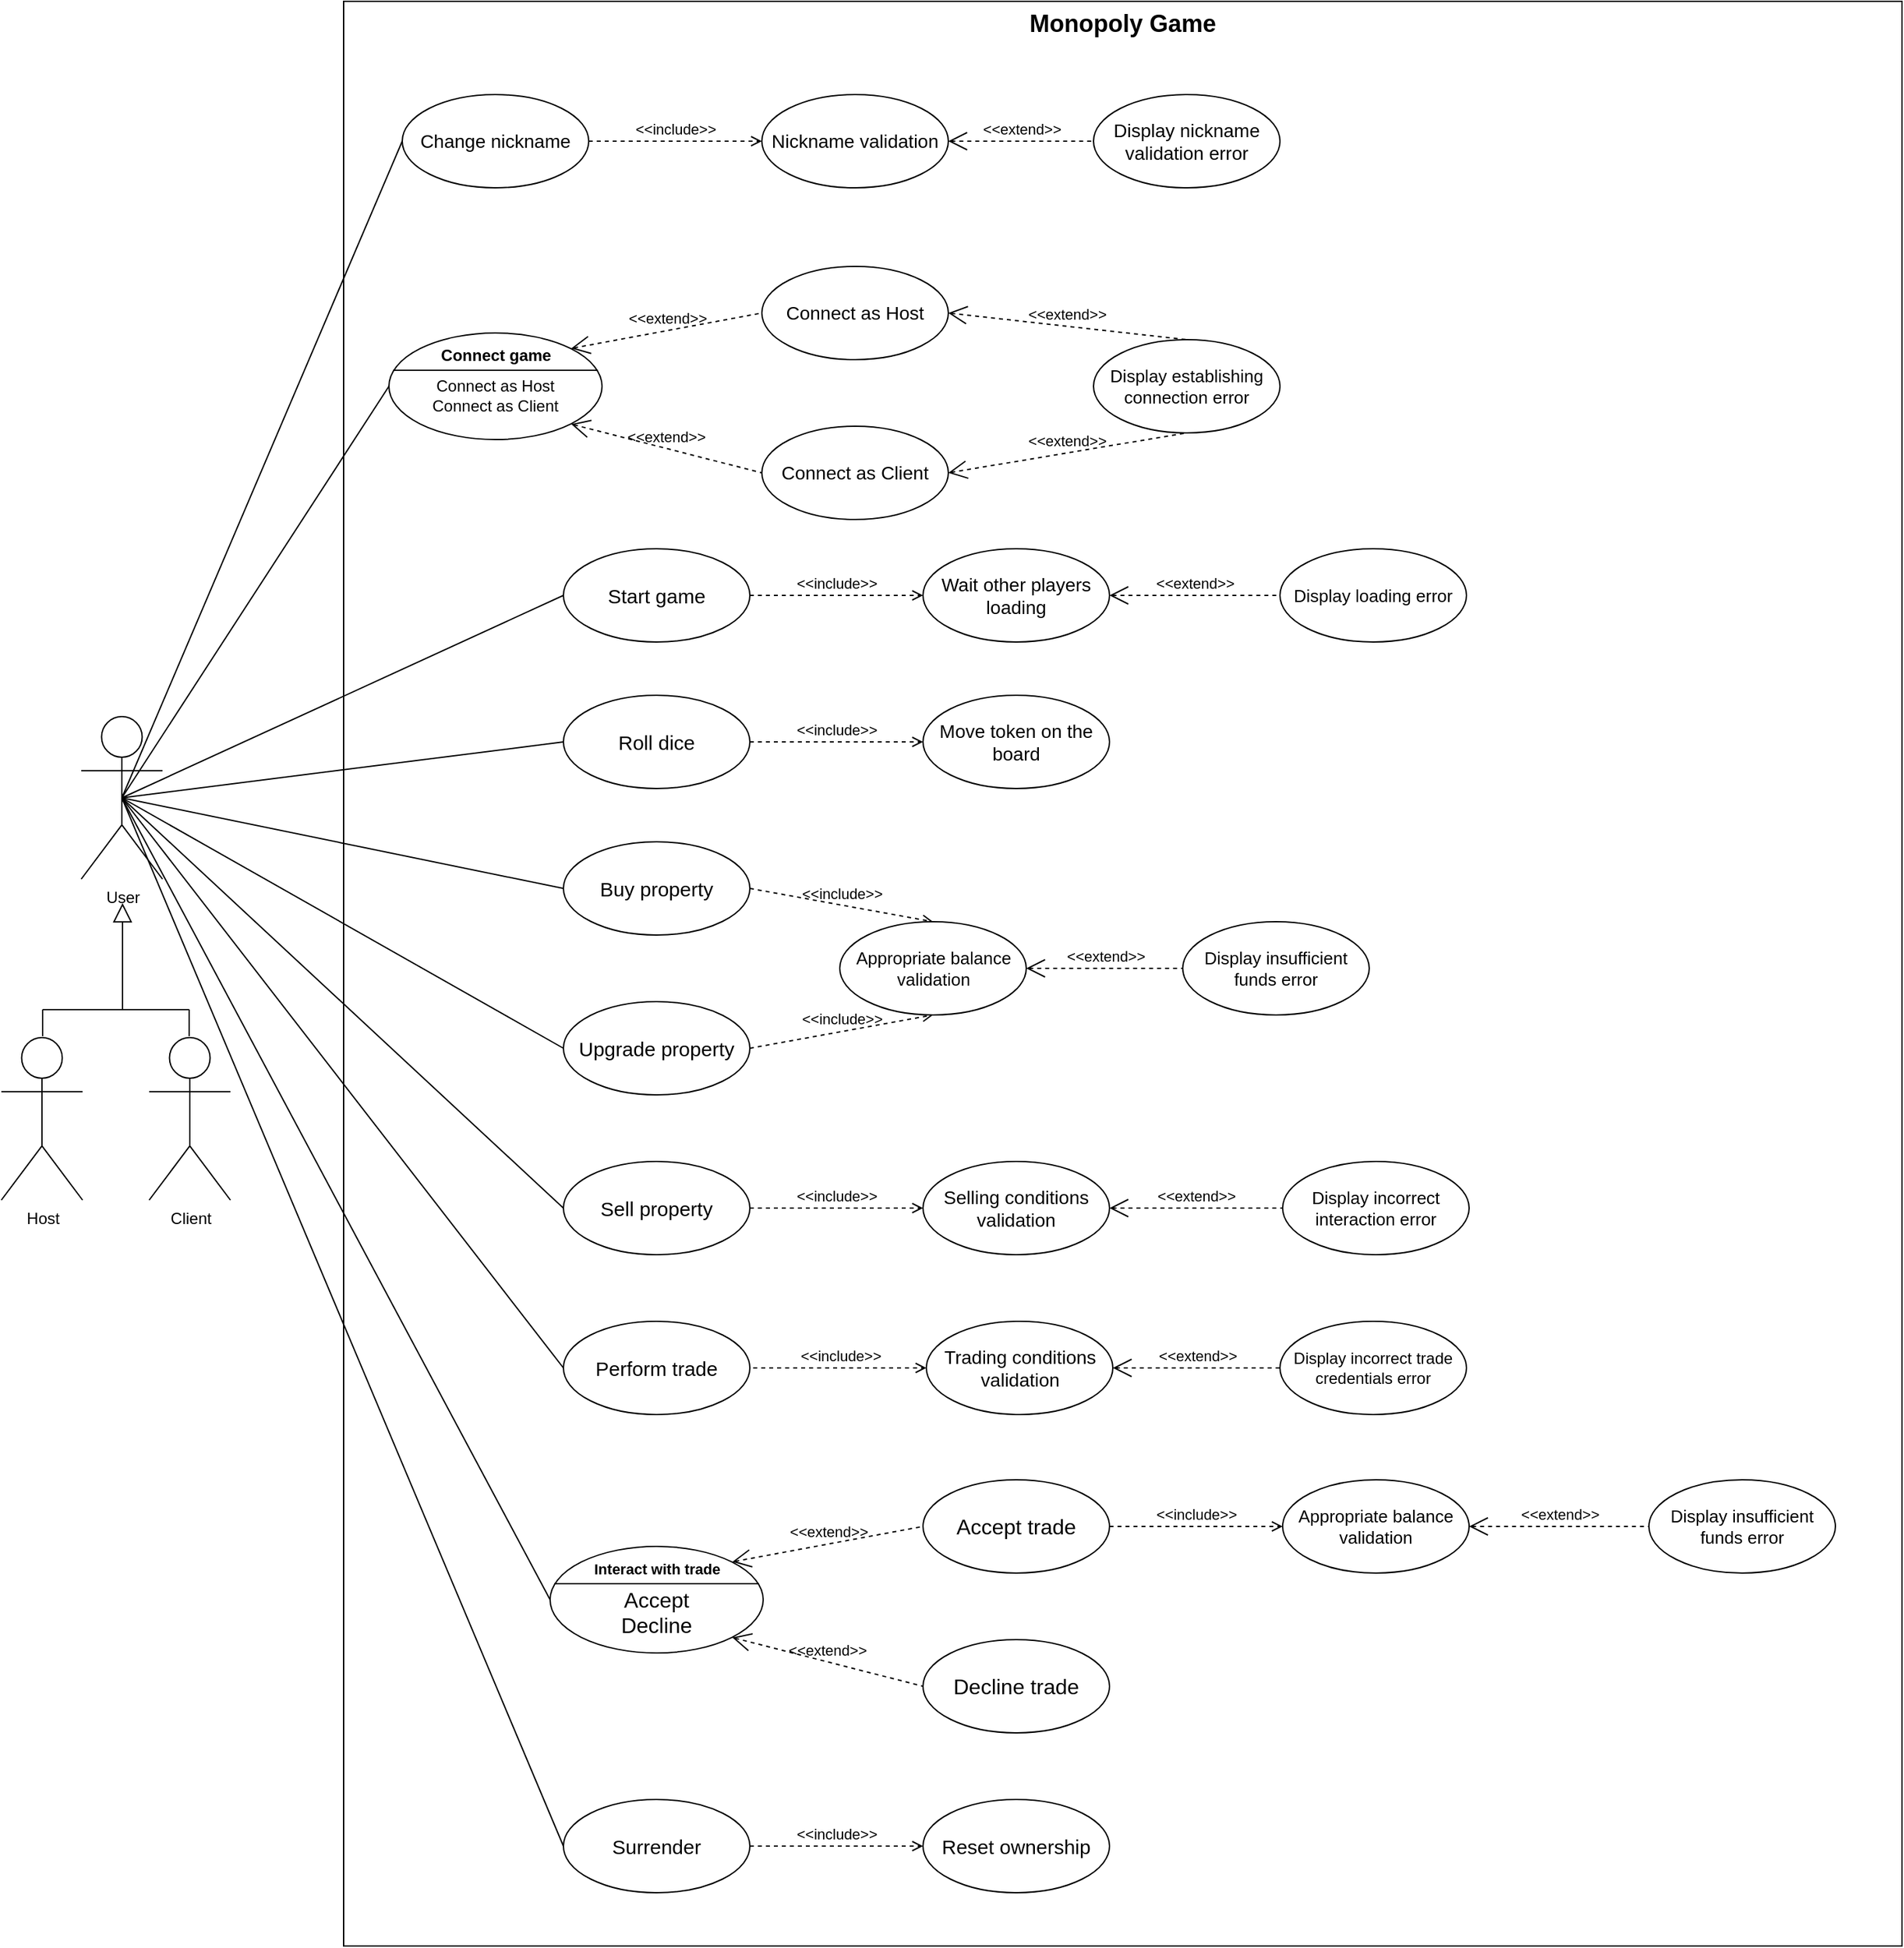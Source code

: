 <mxfile version="22.1.18" type="device">
  <diagram name="Page-1" id="Kqo-pxO4XgHnJpEa1qBh">
    <mxGraphModel dx="3000" dy="1666" grid="1" gridSize="10" guides="1" tooltips="1" connect="1" arrows="1" fold="1" page="1" pageScale="1" pageWidth="850" pageHeight="1100" math="0" shadow="0">
      <root>
        <mxCell id="0" />
        <mxCell id="1" parent="0" />
        <mxCell id="4ND7Bul3cTxb2pn3Mq99-2" value="&lt;font style=&quot;font-size: 18px;&quot;&gt;Monopoly Game&lt;/font&gt;" style="shape=rect;html=1;verticalAlign=top;fontStyle=1;whiteSpace=wrap;align=center;" parent="1" vertex="1">
          <mxGeometry x="410" y="530" width="1170" height="1460" as="geometry" />
        </mxCell>
        <mxCell id="4ND7Bul3cTxb2pn3Mq99-1" value="User" style="shape=umlActor;verticalLabelPosition=bottom;verticalAlign=top;html=1;" parent="1" vertex="1">
          <mxGeometry x="213" y="1067" width="61" height="122" as="geometry" />
        </mxCell>
        <mxCell id="4ND7Bul3cTxb2pn3Mq99-9" value="&lt;br&gt;Connect as Host&lt;br&gt;Connect as Client" style="html=1;shape=mxgraph.sysml.useCaseExtPt;whiteSpace=wrap;align=center;" parent="1" vertex="1">
          <mxGeometry x="444" y="779" width="160" height="80" as="geometry" />
        </mxCell>
        <mxCell id="4ND7Bul3cTxb2pn3Mq99-10" value="Connect game" style="resizable=0;html=1;verticalAlign=middle;align=center;labelBackgroundColor=none;fontStyle=1;" parent="4ND7Bul3cTxb2pn3Mq99-9" connectable="0" vertex="1">
          <mxGeometry x="80" y="17" as="geometry" />
        </mxCell>
        <mxCell id="4ND7Bul3cTxb2pn3Mq99-14" value="" style="edgeStyle=none;html=1;endArrow=block;endFill=0;endSize=12;verticalAlign=bottom;rounded=0;" parent="1" edge="1">
          <mxGeometry width="160" relative="1" as="geometry">
            <mxPoint x="244" y="1287" as="sourcePoint" />
            <mxPoint x="244" y="1207" as="targetPoint" />
          </mxGeometry>
        </mxCell>
        <mxCell id="4ND7Bul3cTxb2pn3Mq99-15" value="" style="endArrow=none;html=1;rounded=0;" parent="1" edge="1">
          <mxGeometry width="50" height="50" relative="1" as="geometry">
            <mxPoint x="184" y="1307" as="sourcePoint" />
            <mxPoint x="184" y="1287" as="targetPoint" />
          </mxGeometry>
        </mxCell>
        <mxCell id="4ND7Bul3cTxb2pn3Mq99-16" value="" style="endArrow=none;html=1;rounded=0;" parent="1" edge="1">
          <mxGeometry width="50" height="50" relative="1" as="geometry">
            <mxPoint x="294" y="1307" as="sourcePoint" />
            <mxPoint x="294" y="1287" as="targetPoint" />
          </mxGeometry>
        </mxCell>
        <mxCell id="4ND7Bul3cTxb2pn3Mq99-17" value="" style="endArrow=none;html=1;rounded=0;" parent="1" edge="1">
          <mxGeometry width="50" height="50" relative="1" as="geometry">
            <mxPoint x="184" y="1287" as="sourcePoint" />
            <mxPoint x="244" y="1287" as="targetPoint" />
          </mxGeometry>
        </mxCell>
        <mxCell id="4ND7Bul3cTxb2pn3Mq99-18" value="" style="endArrow=none;html=1;rounded=0;" parent="1" edge="1">
          <mxGeometry width="50" height="50" relative="1" as="geometry">
            <mxPoint x="234" y="1287" as="sourcePoint" />
            <mxPoint x="294" y="1287" as="targetPoint" />
          </mxGeometry>
        </mxCell>
        <mxCell id="4ND7Bul3cTxb2pn3Mq99-22" value="&lt;font style=&quot;font-size: 14px;&quot;&gt;Connect as Host&lt;/font&gt;" style="ellipse;whiteSpace=wrap;html=1;" parent="1" vertex="1">
          <mxGeometry x="724" y="729" width="140" height="70" as="geometry" />
        </mxCell>
        <mxCell id="4ND7Bul3cTxb2pn3Mq99-23" value="&lt;font style=&quot;font-size: 14px;&quot;&gt;Connect as Client&lt;/font&gt;" style="ellipse;whiteSpace=wrap;html=1;" parent="1" vertex="1">
          <mxGeometry x="724" y="849" width="140" height="70" as="geometry" />
        </mxCell>
        <mxCell id="4ND7Bul3cTxb2pn3Mq99-24" value="&amp;lt;&amp;lt;extend&amp;gt;&amp;gt;" style="edgeStyle=none;html=1;startArrow=open;endArrow=none;startSize=12;verticalAlign=bottom;dashed=1;labelBackgroundColor=none;rounded=0;entryX=0;entryY=0.5;entryDx=0;entryDy=0;exitX=0.855;exitY=0.145;exitDx=0;exitDy=0;exitPerimeter=0;" parent="1" source="4ND7Bul3cTxb2pn3Mq99-9" target="4ND7Bul3cTxb2pn3Mq99-22" edge="1">
          <mxGeometry width="160" relative="1" as="geometry">
            <mxPoint x="504" y="763.5" as="sourcePoint" />
            <mxPoint x="664" y="763.5" as="targetPoint" />
          </mxGeometry>
        </mxCell>
        <mxCell id="4ND7Bul3cTxb2pn3Mq99-25" value="&amp;lt;&amp;lt;extend&amp;gt;&amp;gt;" style="edgeStyle=none;html=1;startArrow=open;endArrow=none;startSize=12;verticalAlign=bottom;dashed=1;labelBackgroundColor=none;rounded=0;entryX=0;entryY=0.5;entryDx=0;entryDy=0;exitX=0.855;exitY=0.855;exitDx=0;exitDy=0;exitPerimeter=0;" parent="1" source="4ND7Bul3cTxb2pn3Mq99-9" target="4ND7Bul3cTxb2pn3Mq99-23" edge="1">
          <mxGeometry width="160" relative="1" as="geometry">
            <mxPoint x="591" y="801" as="sourcePoint" />
            <mxPoint x="734" y="774" as="targetPoint" />
          </mxGeometry>
        </mxCell>
        <mxCell id="4ND7Bul3cTxb2pn3Mq99-26" value="&lt;font style=&quot;font-size: 13px;&quot;&gt;Display establishing connection error&lt;/font&gt;" style="ellipse;whiteSpace=wrap;html=1;" parent="1" vertex="1">
          <mxGeometry x="973" y="784" width="140" height="70" as="geometry" />
        </mxCell>
        <mxCell id="4ND7Bul3cTxb2pn3Mq99-27" value="&amp;lt;&amp;lt;extend&amp;gt;&amp;gt;" style="edgeStyle=none;html=1;startArrow=open;endArrow=none;startSize=12;verticalAlign=bottom;dashed=1;labelBackgroundColor=none;rounded=0;entryX=0.5;entryY=0;entryDx=0;entryDy=0;exitX=1;exitY=0.5;exitDx=0;exitDy=0;" parent="1" source="4ND7Bul3cTxb2pn3Mq99-22" target="4ND7Bul3cTxb2pn3Mq99-26" edge="1">
          <mxGeometry width="160" relative="1" as="geometry">
            <mxPoint x="854" y="779" as="sourcePoint" />
            <mxPoint x="997" y="752" as="targetPoint" />
          </mxGeometry>
        </mxCell>
        <mxCell id="4ND7Bul3cTxb2pn3Mq99-28" value="&amp;lt;&amp;lt;extend&amp;gt;&amp;gt;" style="edgeStyle=none;html=1;startArrow=open;endArrow=none;startSize=12;verticalAlign=bottom;dashed=1;labelBackgroundColor=none;rounded=0;entryX=0.5;entryY=1;entryDx=0;entryDy=0;exitX=1;exitY=0.5;exitDx=0;exitDy=0;" parent="1" source="4ND7Bul3cTxb2pn3Mq99-23" target="4ND7Bul3cTxb2pn3Mq99-26" edge="1">
          <mxGeometry width="160" relative="1" as="geometry">
            <mxPoint x="854" y="859" as="sourcePoint" />
            <mxPoint x="1004" y="879" as="targetPoint" />
          </mxGeometry>
        </mxCell>
        <mxCell id="4ND7Bul3cTxb2pn3Mq99-29" value="&lt;font style=&quot;font-size: 15px;&quot;&gt;Start game&lt;/font&gt;" style="ellipse;whiteSpace=wrap;html=1;" parent="1" vertex="1">
          <mxGeometry x="575" y="941" width="140" height="70" as="geometry" />
        </mxCell>
        <mxCell id="4ND7Bul3cTxb2pn3Mq99-31" value="" style="endArrow=none;html=1;rounded=0;exitX=0.5;exitY=0.5;exitDx=0;exitDy=0;exitPerimeter=0;entryX=0;entryY=0.5;entryDx=0;entryDy=0;entryPerimeter=0;" parent="1" source="4ND7Bul3cTxb2pn3Mq99-1" target="4ND7Bul3cTxb2pn3Mq99-9" edge="1">
          <mxGeometry width="50" height="50" relative="1" as="geometry">
            <mxPoint x="305" y="760" as="sourcePoint" />
            <mxPoint x="355" y="710" as="targetPoint" />
          </mxGeometry>
        </mxCell>
        <mxCell id="4ND7Bul3cTxb2pn3Mq99-32" value="" style="endArrow=none;html=1;rounded=0;exitX=0.5;exitY=0.5;exitDx=0;exitDy=0;exitPerimeter=0;entryX=0;entryY=0.5;entryDx=0;entryDy=0;" parent="1" source="4ND7Bul3cTxb2pn3Mq99-1" target="4ND7Bul3cTxb2pn3Mq99-35" edge="1">
          <mxGeometry width="50" height="50" relative="1" as="geometry">
            <mxPoint x="315" y="810" as="sourcePoint" />
            <mxPoint x="454" y="708" as="targetPoint" />
          </mxGeometry>
        </mxCell>
        <mxCell id="4ND7Bul3cTxb2pn3Mq99-34" value="&lt;font style=&quot;font-size: 15px;&quot;&gt;Roll dice&lt;/font&gt;" style="ellipse;whiteSpace=wrap;html=1;" parent="1" vertex="1">
          <mxGeometry x="575" y="1051" width="140" height="70" as="geometry" />
        </mxCell>
        <mxCell id="4ND7Bul3cTxb2pn3Mq99-35" value="&lt;font style=&quot;font-size: 15px;&quot;&gt;Buy property&lt;br&gt;&lt;/font&gt;" style="ellipse;whiteSpace=wrap;html=1;" parent="1" vertex="1">
          <mxGeometry x="575" y="1161" width="140" height="70" as="geometry" />
        </mxCell>
        <mxCell id="4ND7Bul3cTxb2pn3Mq99-36" value="&lt;font style=&quot;font-size: 15px;&quot;&gt;Sell property&lt;br&gt;&lt;/font&gt;" style="ellipse;whiteSpace=wrap;html=1;" parent="1" vertex="1">
          <mxGeometry x="575" y="1401" width="140" height="70" as="geometry" />
        </mxCell>
        <mxCell id="4ND7Bul3cTxb2pn3Mq99-37" value="&lt;font style=&quot;font-size: 15px;&quot;&gt;Perform trade&lt;br&gt;&lt;/font&gt;" style="ellipse;whiteSpace=wrap;html=1;" parent="1" vertex="1">
          <mxGeometry x="575" y="1521" width="140" height="70" as="geometry" />
        </mxCell>
        <mxCell id="4ND7Bul3cTxb2pn3Mq99-38" value="" style="endArrow=none;html=1;rounded=0;exitX=0.5;exitY=0.5;exitDx=0;exitDy=0;exitPerimeter=0;entryX=0;entryY=0.5;entryDx=0;entryDy=0;" parent="1" source="4ND7Bul3cTxb2pn3Mq99-1" target="4ND7Bul3cTxb2pn3Mq99-34" edge="1">
          <mxGeometry width="50" height="50" relative="1" as="geometry">
            <mxPoint x="315" y="810" as="sourcePoint" />
            <mxPoint x="464" y="875" as="targetPoint" />
          </mxGeometry>
        </mxCell>
        <mxCell id="4ND7Bul3cTxb2pn3Mq99-39" value="&lt;font style=&quot;font-size: 15px;&quot;&gt;Upgrade property&lt;br&gt;&lt;/font&gt;" style="ellipse;whiteSpace=wrap;html=1;" parent="1" vertex="1">
          <mxGeometry x="575" y="1281" width="140" height="70" as="geometry" />
        </mxCell>
        <mxCell id="4ND7Bul3cTxb2pn3Mq99-40" value="&amp;lt;&amp;lt;include&amp;gt;&amp;gt;" style="edgeStyle=none;html=1;endArrow=open;verticalAlign=bottom;dashed=1;labelBackgroundColor=none;rounded=0;exitX=1;exitY=0.5;exitDx=0;exitDy=0;entryX=0;entryY=0.5;entryDx=0;entryDy=0;" parent="1" source="4ND7Bul3cTxb2pn3Mq99-29" target="4ND7Bul3cTxb2pn3Mq99-41" edge="1">
          <mxGeometry width="160" relative="1" as="geometry">
            <mxPoint x="714" y="955.52" as="sourcePoint" />
            <mxPoint x="874" y="955.52" as="targetPoint" />
          </mxGeometry>
        </mxCell>
        <mxCell id="4ND7Bul3cTxb2pn3Mq99-41" value="&lt;font style=&quot;&quot;&gt;&lt;font style=&quot;font-size: 14px;&quot;&gt;Wait other players loading&lt;/font&gt;&lt;br&gt;&lt;/font&gt;" style="ellipse;whiteSpace=wrap;html=1;" parent="1" vertex="1">
          <mxGeometry x="845" y="941" width="140" height="70" as="geometry" />
        </mxCell>
        <mxCell id="4ND7Bul3cTxb2pn3Mq99-42" value="&lt;font style=&quot;font-size: 13px;&quot;&gt;Display loading error&lt;/font&gt;" style="ellipse;whiteSpace=wrap;html=1;" parent="1" vertex="1">
          <mxGeometry x="1113" y="941" width="140" height="70" as="geometry" />
        </mxCell>
        <mxCell id="4ND7Bul3cTxb2pn3Mq99-43" value="&amp;lt;&amp;lt;extend&amp;gt;&amp;gt;" style="edgeStyle=none;html=1;startArrow=open;endArrow=none;startSize=12;verticalAlign=bottom;dashed=1;labelBackgroundColor=none;rounded=0;entryX=0;entryY=0.5;entryDx=0;entryDy=0;exitX=1;exitY=0.5;exitDx=0;exitDy=0;" parent="1" source="4ND7Bul3cTxb2pn3Mq99-41" target="4ND7Bul3cTxb2pn3Mq99-42" edge="1">
          <mxGeometry width="160" relative="1" as="geometry">
            <mxPoint x="874" y="894" as="sourcePoint" />
            <mxPoint x="1053" y="864" as="targetPoint" />
          </mxGeometry>
        </mxCell>
        <mxCell id="4ND7Bul3cTxb2pn3Mq99-44" value="&lt;font style=&quot;font-size: 13px;&quot;&gt;Display insufficient funds error&lt;/font&gt;" style="ellipse;whiteSpace=wrap;html=1;" parent="1" vertex="1">
          <mxGeometry x="1040" y="1221" width="140" height="70" as="geometry" />
        </mxCell>
        <mxCell id="4ND7Bul3cTxb2pn3Mq99-45" value="&amp;lt;&amp;lt;extend&amp;gt;&amp;gt;" style="edgeStyle=none;html=1;startArrow=open;endArrow=none;startSize=12;verticalAlign=bottom;dashed=1;labelBackgroundColor=none;rounded=0;entryX=0;entryY=0.5;entryDx=0;entryDy=0;exitX=1;exitY=0.5;exitDx=0;exitDy=0;" parent="1" source="XMYFZDN5HeDiYttcZhlV-9" target="4ND7Bul3cTxb2pn3Mq99-44" edge="1">
          <mxGeometry width="160" relative="1" as="geometry">
            <mxPoint x="983.0" y="1196" as="sourcePoint" />
            <mxPoint x="1051" y="1084" as="targetPoint" />
          </mxGeometry>
        </mxCell>
        <mxCell id="4ND7Bul3cTxb2pn3Mq99-46" value="" style="endArrow=none;html=1;rounded=0;exitX=0.5;exitY=0.5;exitDx=0;exitDy=0;exitPerimeter=0;entryX=0;entryY=0.5;entryDx=0;entryDy=0;" parent="1" source="4ND7Bul3cTxb2pn3Mq99-1" target="4ND7Bul3cTxb2pn3Mq99-29" edge="1">
          <mxGeometry width="50" height="50" relative="1" as="geometry">
            <mxPoint x="315" y="810" as="sourcePoint" />
            <mxPoint x="585" y="975" as="targetPoint" />
          </mxGeometry>
        </mxCell>
        <mxCell id="4ND7Bul3cTxb2pn3Mq99-47" value="" style="endArrow=none;html=1;rounded=0;exitX=0.5;exitY=0.5;exitDx=0;exitDy=0;exitPerimeter=0;entryX=0;entryY=0.5;entryDx=0;entryDy=0;" parent="1" source="4ND7Bul3cTxb2pn3Mq99-1" target="4ND7Bul3cTxb2pn3Mq99-36" edge="1">
          <mxGeometry width="50" height="50" relative="1" as="geometry">
            <mxPoint x="315" y="810" as="sourcePoint" />
            <mxPoint x="585" y="1085" as="targetPoint" />
          </mxGeometry>
        </mxCell>
        <mxCell id="4ND7Bul3cTxb2pn3Mq99-48" value="&lt;font style=&quot;font-size: 13px;&quot;&gt;Display incorrect interaction error&lt;/font&gt;" style="ellipse;whiteSpace=wrap;html=1;" parent="1" vertex="1">
          <mxGeometry x="1115" y="1401" width="140" height="70" as="geometry" />
        </mxCell>
        <mxCell id="4ND7Bul3cTxb2pn3Mq99-49" value="&amp;lt;&amp;lt;extend&amp;gt;&amp;gt;" style="edgeStyle=none;html=1;startArrow=open;endArrow=none;startSize=12;verticalAlign=bottom;dashed=1;labelBackgroundColor=none;rounded=0;entryX=0;entryY=0.5;entryDx=0;entryDy=0;exitX=1;exitY=0.5;exitDx=0;exitDy=0;" parent="1" target="4ND7Bul3cTxb2pn3Mq99-48" edge="1">
          <mxGeometry width="160" relative="1" as="geometry">
            <mxPoint x="985.0" y="1436" as="sourcePoint" />
            <mxPoint x="1065.5" y="1454" as="targetPoint" />
          </mxGeometry>
        </mxCell>
        <mxCell id="4ND7Bul3cTxb2pn3Mq99-50" value="" style="endArrow=none;html=1;rounded=0;exitX=0.5;exitY=0.5;exitDx=0;exitDy=0;exitPerimeter=0;entryX=0;entryY=0.5;entryDx=0;entryDy=0;" parent="1" source="4ND7Bul3cTxb2pn3Mq99-1" target="4ND7Bul3cTxb2pn3Mq99-39" edge="1">
          <mxGeometry width="50" height="50" relative="1" as="geometry">
            <mxPoint x="315" y="810" as="sourcePoint" />
            <mxPoint x="585" y="1205" as="targetPoint" />
          </mxGeometry>
        </mxCell>
        <mxCell id="4ND7Bul3cTxb2pn3Mq99-54" value="&amp;lt;&amp;lt;extend&amp;gt;&amp;gt;" style="edgeStyle=none;html=1;startArrow=open;endArrow=none;startSize=12;verticalAlign=bottom;dashed=1;labelBackgroundColor=none;rounded=0;entryX=0;entryY=0.5;entryDx=0;entryDy=0;exitX=1;exitY=0.5;exitDx=0;exitDy=0;" parent="1" target="4ND7Bul3cTxb2pn3Mq99-55" edge="1" source="XMYFZDN5HeDiYttcZhlV-6">
          <mxGeometry width="160" relative="1" as="geometry">
            <mxPoint x="1000" y="1560" as="sourcePoint" />
            <mxPoint x="1103" y="1556" as="targetPoint" />
          </mxGeometry>
        </mxCell>
        <mxCell id="4ND7Bul3cTxb2pn3Mq99-55" value="&lt;font style=&quot;font-size: 12px;&quot;&gt;Display incorrect trade credentials error&lt;/font&gt;" style="ellipse;whiteSpace=wrap;html=1;" parent="1" vertex="1">
          <mxGeometry x="1113" y="1521" width="140" height="70" as="geometry" />
        </mxCell>
        <mxCell id="4ND7Bul3cTxb2pn3Mq99-56" value="" style="endArrow=none;html=1;rounded=0;exitX=0.5;exitY=0.5;exitDx=0;exitDy=0;exitPerimeter=0;entryX=0;entryY=0.5;entryDx=0;entryDy=0;" parent="1" source="4ND7Bul3cTxb2pn3Mq99-1" target="4ND7Bul3cTxb2pn3Mq99-37" edge="1">
          <mxGeometry width="50" height="50" relative="1" as="geometry">
            <mxPoint x="315" y="810" as="sourcePoint" />
            <mxPoint x="585" y="1325" as="targetPoint" />
          </mxGeometry>
        </mxCell>
        <mxCell id="4ND7Bul3cTxb2pn3Mq99-59" value="&amp;lt;&amp;lt;extend&amp;gt;&amp;gt;" style="edgeStyle=none;html=1;startArrow=open;endArrow=none;startSize=12;verticalAlign=bottom;dashed=1;labelBackgroundColor=none;rounded=0;exitX=1;exitY=0.5;exitDx=0;exitDy=0;entryX=0;entryY=0.5;entryDx=0;entryDy=0;" parent="1" source="XMYFZDN5HeDiYttcZhlV-10" target="4ND7Bul3cTxb2pn3Mq99-60" edge="1">
          <mxGeometry width="160" relative="1" as="geometry">
            <mxPoint x="1308.5" y="1695" as="sourcePoint" />
            <mxPoint x="1428.5" y="1695" as="targetPoint" />
          </mxGeometry>
        </mxCell>
        <mxCell id="4ND7Bul3cTxb2pn3Mq99-60" value="&lt;font style=&quot;font-size: 13px;&quot;&gt;Display insufficient funds error&lt;/font&gt;" style="ellipse;whiteSpace=wrap;html=1;" parent="1" vertex="1">
          <mxGeometry x="1390" y="1640" width="140" height="70" as="geometry" />
        </mxCell>
        <mxCell id="4ND7Bul3cTxb2pn3Mq99-61" value="" style="endArrow=none;html=1;rounded=0;exitX=0.5;exitY=0.5;exitDx=0;exitDy=0;exitPerimeter=0;entryX=0;entryY=0.5;entryDx=0;entryDy=0;entryPerimeter=0;" parent="1" source="4ND7Bul3cTxb2pn3Mq99-1" target="MoYLv932yM56OpzMLTL1-1" edge="1">
          <mxGeometry width="50" height="50" relative="1" as="geometry">
            <mxPoint x="285.5" y="1066" as="sourcePoint" />
            <mxPoint x="575" y="1676" as="targetPoint" />
          </mxGeometry>
        </mxCell>
        <mxCell id="4ND7Bul3cTxb2pn3Mq99-63" value="Host" style="shape=umlActor;verticalLabelPosition=bottom;verticalAlign=top;html=1;" parent="1" vertex="1">
          <mxGeometry x="153" y="1308" width="61" height="122" as="geometry" />
        </mxCell>
        <mxCell id="4ND7Bul3cTxb2pn3Mq99-64" value="Client" style="shape=umlActor;verticalLabelPosition=bottom;verticalAlign=top;html=1;" parent="1" vertex="1">
          <mxGeometry x="264" y="1308" width="61" height="122" as="geometry" />
        </mxCell>
        <mxCell id="4ND7Bul3cTxb2pn3Mq99-65" value="&lt;font style=&quot;font-size: 15px;&quot;&gt;Surrender&lt;br&gt;&lt;/font&gt;" style="ellipse;whiteSpace=wrap;html=1;" parent="1" vertex="1">
          <mxGeometry x="575" y="1880" width="140" height="70" as="geometry" />
        </mxCell>
        <mxCell id="4ND7Bul3cTxb2pn3Mq99-66" value="" style="endArrow=none;html=1;rounded=0;exitX=0.5;exitY=0.5;exitDx=0;exitDy=0;exitPerimeter=0;entryX=0;entryY=0.5;entryDx=0;entryDy=0;" parent="1" source="4ND7Bul3cTxb2pn3Mq99-1" target="4ND7Bul3cTxb2pn3Mq99-65" edge="1">
          <mxGeometry width="50" height="50" relative="1" as="geometry">
            <mxPoint x="311" y="1027" as="sourcePoint" />
            <mxPoint x="585" y="1685" as="targetPoint" />
          </mxGeometry>
        </mxCell>
        <mxCell id="NU-0AQcXswhv85F6uLGf-1" value="&lt;font style=&quot;font-size: 14px;&quot;&gt;Change nickname&lt;/font&gt;" style="ellipse;whiteSpace=wrap;html=1;" parent="1" vertex="1">
          <mxGeometry x="454" y="600" width="140" height="70" as="geometry" />
        </mxCell>
        <mxCell id="NU-0AQcXswhv85F6uLGf-2" value="&amp;lt;&amp;lt;include&amp;gt;&amp;gt;" style="edgeStyle=none;html=1;endArrow=open;verticalAlign=bottom;dashed=1;labelBackgroundColor=none;rounded=0;exitX=1;exitY=0.5;exitDx=0;exitDy=0;entryX=0;entryY=0.5;entryDx=0;entryDy=0;" parent="1" source="NU-0AQcXswhv85F6uLGf-1" target="NU-0AQcXswhv85F6uLGf-3" edge="1">
          <mxGeometry width="160" relative="1" as="geometry">
            <mxPoint x="604" y="534.77" as="sourcePoint" />
            <mxPoint x="734" y="534.77" as="targetPoint" />
          </mxGeometry>
        </mxCell>
        <mxCell id="NU-0AQcXswhv85F6uLGf-3" value="&lt;span style=&quot;font-size: 14px;&quot;&gt;Nickname validation&lt;/span&gt;" style="ellipse;whiteSpace=wrap;html=1;" parent="1" vertex="1">
          <mxGeometry x="724" y="600" width="140" height="70" as="geometry" />
        </mxCell>
        <mxCell id="NU-0AQcXswhv85F6uLGf-4" value="&amp;lt;&amp;lt;extend&amp;gt;&amp;gt;" style="edgeStyle=none;html=1;startArrow=open;endArrow=none;startSize=12;verticalAlign=bottom;dashed=1;labelBackgroundColor=none;rounded=0;exitX=1;exitY=0.5;exitDx=0;exitDy=0;entryX=0;entryY=0.5;entryDx=0;entryDy=0;" parent="1" source="NU-0AQcXswhv85F6uLGf-3" target="NU-0AQcXswhv85F6uLGf-5" edge="1">
          <mxGeometry width="160" relative="1" as="geometry">
            <mxPoint x="899.997" y="559.999" as="sourcePoint" />
            <mxPoint x="1065.5" y="550.25" as="targetPoint" />
          </mxGeometry>
        </mxCell>
        <mxCell id="NU-0AQcXswhv85F6uLGf-5" value="&lt;span style=&quot;font-size: 14px;&quot;&gt;Display nickname validation error&lt;br&gt;&lt;/span&gt;" style="ellipse;whiteSpace=wrap;html=1;" parent="1" vertex="1">
          <mxGeometry x="973" y="600" width="140" height="70" as="geometry" />
        </mxCell>
        <mxCell id="NU-0AQcXswhv85F6uLGf-6" value="" style="endArrow=none;html=1;rounded=0;exitX=0.5;exitY=0.5;exitDx=0;exitDy=0;exitPerimeter=0;entryX=0;entryY=0.5;entryDx=0;entryDy=0;" parent="1" source="4ND7Bul3cTxb2pn3Mq99-1" target="NU-0AQcXswhv85F6uLGf-1" edge="1">
          <mxGeometry width="50" height="50" relative="1" as="geometry">
            <mxPoint x="280" y="1038" as="sourcePoint" />
            <mxPoint x="454" y="829" as="targetPoint" />
          </mxGeometry>
        </mxCell>
        <mxCell id="XMYFZDN5HeDiYttcZhlV-1" value="&lt;font style=&quot;&quot;&gt;&lt;font style=&quot;font-size: 14px;&quot;&gt;Move token on the board&lt;/font&gt;&lt;br&gt;&lt;/font&gt;" style="ellipse;whiteSpace=wrap;html=1;" parent="1" vertex="1">
          <mxGeometry x="845" y="1051" width="140" height="70" as="geometry" />
        </mxCell>
        <mxCell id="XMYFZDN5HeDiYttcZhlV-2" value="&amp;lt;&amp;lt;include&amp;gt;&amp;gt;" style="edgeStyle=none;html=1;endArrow=open;verticalAlign=bottom;dashed=1;labelBackgroundColor=none;rounded=0;exitX=1;exitY=0.5;exitDx=0;exitDy=0;entryX=0;entryY=0.5;entryDx=0;entryDy=0;" parent="1" source="4ND7Bul3cTxb2pn3Mq99-34" target="XMYFZDN5HeDiYttcZhlV-1" edge="1">
          <mxGeometry width="160" relative="1" as="geometry">
            <mxPoint x="720" y="1085.57" as="sourcePoint" />
            <mxPoint x="850" y="1085.57" as="targetPoint" />
          </mxGeometry>
        </mxCell>
        <mxCell id="XMYFZDN5HeDiYttcZhlV-3" value="&amp;lt;&amp;lt;include&amp;gt;&amp;gt;" style="edgeStyle=none;html=1;endArrow=open;verticalAlign=bottom;dashed=1;labelBackgroundColor=none;rounded=0;exitX=1;exitY=0.5;exitDx=0;exitDy=0;entryX=0;entryY=0.5;entryDx=0;entryDy=0;" parent="1" target="XMYFZDN5HeDiYttcZhlV-4" edge="1">
          <mxGeometry width="160" relative="1" as="geometry">
            <mxPoint x="715" y="1436" as="sourcePoint" />
            <mxPoint x="874" y="1415.52" as="targetPoint" />
          </mxGeometry>
        </mxCell>
        <mxCell id="XMYFZDN5HeDiYttcZhlV-4" value="&lt;font style=&quot;&quot;&gt;&lt;font style=&quot;font-size: 14px;&quot;&gt;Selling conditions validation&lt;/font&gt;&lt;br&gt;&lt;/font&gt;" style="ellipse;whiteSpace=wrap;html=1;" parent="1" vertex="1">
          <mxGeometry x="845" y="1401" width="140" height="70" as="geometry" />
        </mxCell>
        <mxCell id="XMYFZDN5HeDiYttcZhlV-5" value="&amp;lt;&amp;lt;include&amp;gt;&amp;gt;" style="edgeStyle=none;html=1;endArrow=open;verticalAlign=bottom;dashed=1;labelBackgroundColor=none;rounded=0;exitX=1;exitY=0.5;exitDx=0;exitDy=0;entryX=0;entryY=0.5;entryDx=0;entryDy=0;" parent="1" target="XMYFZDN5HeDiYttcZhlV-6" edge="1">
          <mxGeometry width="160" relative="1" as="geometry">
            <mxPoint x="717.5" y="1556" as="sourcePoint" />
            <mxPoint x="876.5" y="1535.52" as="targetPoint" />
          </mxGeometry>
        </mxCell>
        <mxCell id="XMYFZDN5HeDiYttcZhlV-6" value="&lt;font style=&quot;&quot;&gt;&lt;font style=&quot;font-size: 14px;&quot;&gt;Trading conditions validation&lt;/font&gt;&lt;br&gt;&lt;/font&gt;" style="ellipse;whiteSpace=wrap;html=1;" parent="1" vertex="1">
          <mxGeometry x="847.5" y="1521" width="140" height="70" as="geometry" />
        </mxCell>
        <mxCell id="XMYFZDN5HeDiYttcZhlV-7" value="&amp;lt;&amp;lt;include&amp;gt;&amp;gt;" style="edgeStyle=none;html=1;endArrow=open;verticalAlign=bottom;dashed=1;labelBackgroundColor=none;rounded=0;exitX=1;exitY=0.5;exitDx=0;exitDy=0;entryX=0.5;entryY=1;entryDx=0;entryDy=0;" parent="1" source="4ND7Bul3cTxb2pn3Mq99-39" target="XMYFZDN5HeDiYttcZhlV-9" edge="1">
          <mxGeometry width="160" relative="1" as="geometry">
            <mxPoint x="700" y="1340" as="sourcePoint" />
            <mxPoint x="830" y="1340" as="targetPoint" />
          </mxGeometry>
        </mxCell>
        <mxCell id="XMYFZDN5HeDiYttcZhlV-8" value="&amp;lt;&amp;lt;include&amp;gt;&amp;gt;" style="edgeStyle=none;html=1;endArrow=open;verticalAlign=bottom;dashed=1;labelBackgroundColor=none;rounded=0;exitX=1;exitY=0.5;exitDx=0;exitDy=0;entryX=0.5;entryY=0;entryDx=0;entryDy=0;" parent="1" source="4ND7Bul3cTxb2pn3Mq99-35" target="XMYFZDN5HeDiYttcZhlV-9" edge="1">
          <mxGeometry width="160" relative="1" as="geometry">
            <mxPoint x="729" y="1195.71" as="sourcePoint" />
            <mxPoint x="859" y="1195.71" as="targetPoint" />
          </mxGeometry>
        </mxCell>
        <mxCell id="XMYFZDN5HeDiYttcZhlV-9" value="&lt;font style=&quot;&quot;&gt;&lt;font style=&quot;font-size: 13px;&quot;&gt;Appropriate balance validation&lt;/font&gt;&lt;br&gt;&lt;/font&gt;" style="ellipse;whiteSpace=wrap;html=1;" parent="1" vertex="1">
          <mxGeometry x="782.5" y="1221" width="140" height="70" as="geometry" />
        </mxCell>
        <mxCell id="XMYFZDN5HeDiYttcZhlV-10" value="&lt;font style=&quot;&quot;&gt;&lt;font style=&quot;font-size: 13px;&quot;&gt;Appropriate balance validation&lt;/font&gt;&lt;br&gt;&lt;/font&gt;" style="ellipse;whiteSpace=wrap;html=1;" parent="1" vertex="1">
          <mxGeometry x="1115" y="1640" width="140" height="70" as="geometry" />
        </mxCell>
        <mxCell id="XMYFZDN5HeDiYttcZhlV-11" value="&amp;lt;&amp;lt;include&amp;gt;&amp;gt;" style="edgeStyle=none;html=1;endArrow=open;verticalAlign=bottom;dashed=1;labelBackgroundColor=none;rounded=0;exitX=1;exitY=0.5;exitDx=0;exitDy=0;entryX=0;entryY=0.5;entryDx=0;entryDy=0;" parent="1" edge="1" target="XMYFZDN5HeDiYttcZhlV-10" source="MoYLv932yM56OpzMLTL1-3">
          <mxGeometry width="160" relative="1" as="geometry">
            <mxPoint x="973" y="1694.8" as="sourcePoint" />
            <mxPoint x="1103.5" y="1694.8" as="targetPoint" />
          </mxGeometry>
        </mxCell>
        <mxCell id="XMYFZDN5HeDiYttcZhlV-12" value="&lt;font style=&quot;font-size: 15px;&quot;&gt;Reset ownership&lt;br&gt;&lt;/font&gt;" style="ellipse;whiteSpace=wrap;html=1;" parent="1" vertex="1">
          <mxGeometry x="845" y="1880" width="140" height="70" as="geometry" />
        </mxCell>
        <mxCell id="XMYFZDN5HeDiYttcZhlV-13" value="&amp;lt;&amp;lt;include&amp;gt;&amp;gt;" style="edgeStyle=none;html=1;endArrow=open;verticalAlign=bottom;dashed=1;labelBackgroundColor=none;rounded=0;exitX=1;exitY=0.5;exitDx=0;exitDy=0;entryX=0;entryY=0.5;entryDx=0;entryDy=0;" parent="1" source="4ND7Bul3cTxb2pn3Mq99-65" target="XMYFZDN5HeDiYttcZhlV-12" edge="1">
          <mxGeometry width="160" relative="1" as="geometry">
            <mxPoint x="720" y="1915.8" as="sourcePoint" />
            <mxPoint x="830" y="1916" as="targetPoint" />
          </mxGeometry>
        </mxCell>
        <mxCell id="MoYLv932yM56OpzMLTL1-1" value="&lt;font style=&quot;font-size: 16px;&quot;&gt;&lt;br&gt;Accept&lt;br&gt;Decline&lt;/font&gt;" style="html=1;shape=mxgraph.sysml.useCaseExtPt;whiteSpace=wrap;align=center;" vertex="1" parent="1">
          <mxGeometry x="565" y="1690" width="160" height="80" as="geometry" />
        </mxCell>
        <mxCell id="MoYLv932yM56OpzMLTL1-2" value="&lt;font style=&quot;font-size: 11px;&quot;&gt;Interact with trade&lt;/font&gt;" style="resizable=0;html=1;verticalAlign=middle;align=center;labelBackgroundColor=none;fontStyle=1;" connectable="0" vertex="1" parent="MoYLv932yM56OpzMLTL1-1">
          <mxGeometry x="80" y="17" as="geometry" />
        </mxCell>
        <mxCell id="MoYLv932yM56OpzMLTL1-3" value="&lt;font style=&quot;font-size: 16px;&quot;&gt;Accept trade&lt;/font&gt;" style="ellipse;whiteSpace=wrap;html=1;" vertex="1" parent="1">
          <mxGeometry x="845" y="1640" width="140" height="70" as="geometry" />
        </mxCell>
        <mxCell id="MoYLv932yM56OpzMLTL1-4" value="&lt;font style=&quot;font-size: 16px;&quot;&gt;Decline trade&lt;/font&gt;" style="ellipse;whiteSpace=wrap;html=1;" vertex="1" parent="1">
          <mxGeometry x="845" y="1760" width="140" height="70" as="geometry" />
        </mxCell>
        <mxCell id="MoYLv932yM56OpzMLTL1-5" value="&amp;lt;&amp;lt;extend&amp;gt;&amp;gt;" style="edgeStyle=none;html=1;startArrow=open;endArrow=none;startSize=12;verticalAlign=bottom;dashed=1;labelBackgroundColor=none;rounded=0;entryX=0;entryY=0.5;entryDx=0;entryDy=0;exitX=0.855;exitY=0.145;exitDx=0;exitDy=0;exitPerimeter=0;" edge="1" parent="1" target="MoYLv932yM56OpzMLTL1-3" source="MoYLv932yM56OpzMLTL1-1">
          <mxGeometry width="160" relative="1" as="geometry">
            <mxPoint x="715" y="1702" as="sourcePoint" />
            <mxPoint x="798" y="1674.5" as="targetPoint" />
          </mxGeometry>
        </mxCell>
        <mxCell id="MoYLv932yM56OpzMLTL1-6" value="&amp;lt;&amp;lt;extend&amp;gt;&amp;gt;" style="edgeStyle=none;html=1;startArrow=open;endArrow=none;startSize=12;verticalAlign=bottom;dashed=1;labelBackgroundColor=none;rounded=0;entryX=0;entryY=0.5;entryDx=0;entryDy=0;exitX=0.855;exitY=0.855;exitDx=0;exitDy=0;exitPerimeter=0;" edge="1" parent="1" target="MoYLv932yM56OpzMLTL1-4" source="MoYLv932yM56OpzMLTL1-1">
          <mxGeometry width="160" relative="1" as="geometry">
            <mxPoint x="715" y="1758" as="sourcePoint" />
            <mxPoint x="868" y="1685" as="targetPoint" />
          </mxGeometry>
        </mxCell>
      </root>
    </mxGraphModel>
  </diagram>
</mxfile>
